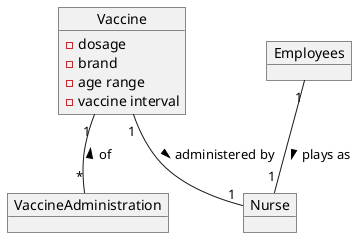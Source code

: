 @startuml
'https://plantuml.com/use-case-diagram
object Nurse
object Vaccine{
-dosage
-brand
-age range
-vaccine interval
}
object VaccineAdministration
object Employees

Vaccine"1" -- "1"Nurse: > administered by
Vaccine"1" -- "*"VaccineAdministration: < of
Employees"1"--"1" Nurse: > plays as

@enduml